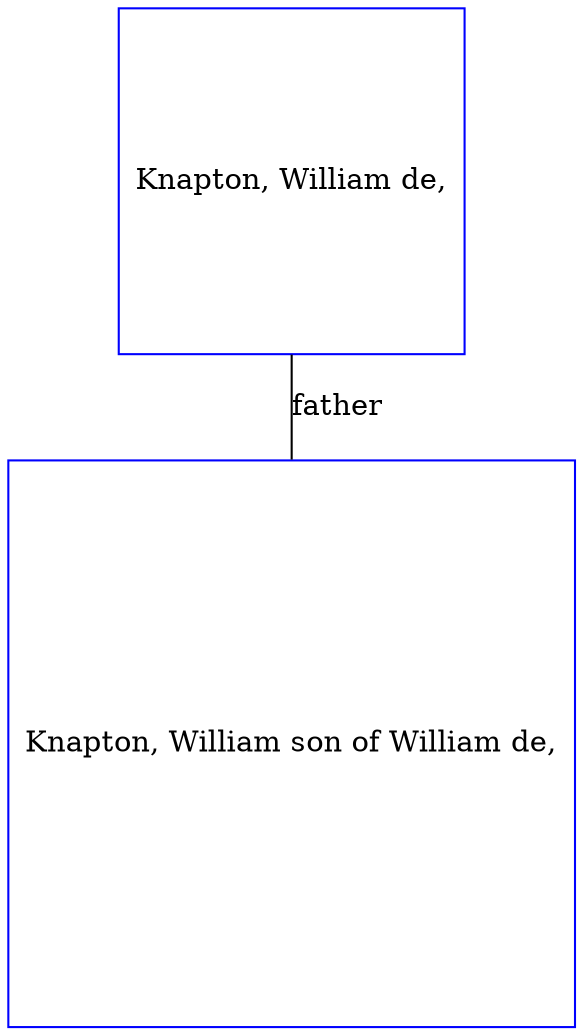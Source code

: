 digraph D {
    edge [dir=none];    node [shape=box];    "008677"   [label="Knapton, William de,", shape=box, regular=1, color="blue"] ;
"008676"   [label="Knapton, William son of William de,", shape=box, regular=1, color="blue"] ;
008677->008676 [label="father",arrowsize=0.0]; 
}